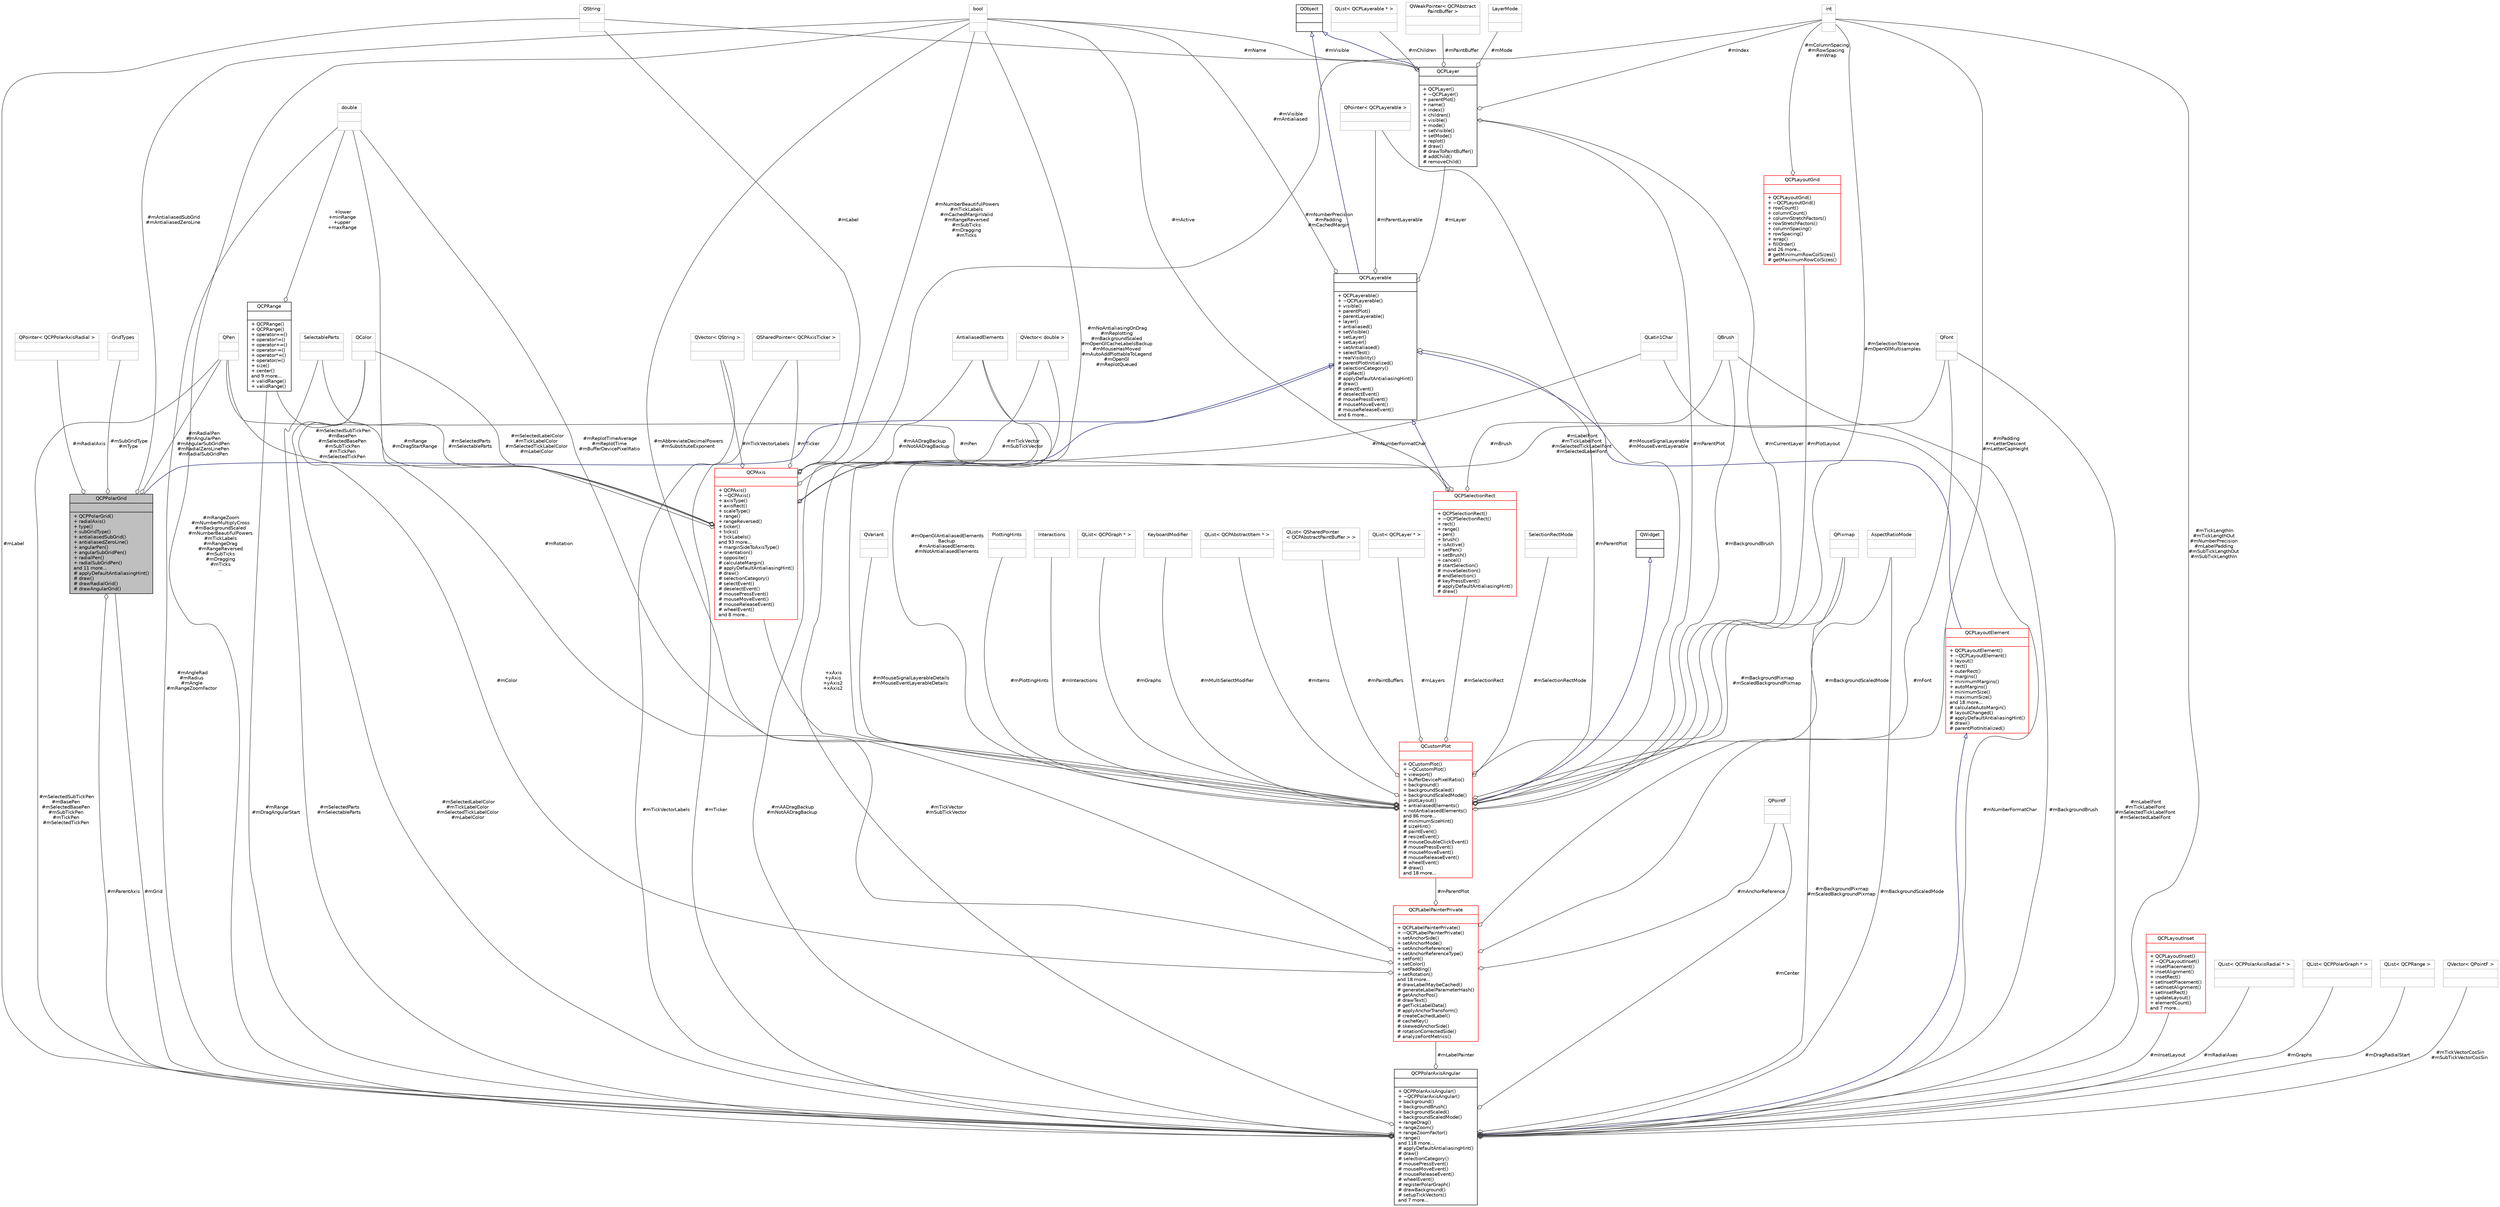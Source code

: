 digraph "QCPPolarGrid"
{
 // LATEX_PDF_SIZE
  edge [fontname="Helvetica",fontsize="10",labelfontname="Helvetica",labelfontsize="10"];
  node [fontname="Helvetica",fontsize="10",shape=record];
  Node1 [label="{QCPPolarGrid\n||+ QCPPolarGrid()\l+ radialAxis()\l+ type()\l+ subGridType()\l+ antialiasedSubGrid()\l+ antialiasedZeroLine()\l+ angularPen()\l+ angularSubGridPen()\l+ radialPen()\l+ radialSubGridPen()\land 11 more...\l# applyDefaultAntialiasingHint()\l# draw()\l# drawRadialGrid()\l# drawAngularGrid()\l}",height=0.2,width=0.4,color="black", fillcolor="grey75", style="filled", fontcolor="black",tooltip="The grid in both angular and radial dimensions for polar plots."];
  Node2 -> Node1 [dir="back",color="midnightblue",fontsize="10",style="solid",arrowtail="onormal",fontname="Helvetica"];
  Node2 [label="{QCPLayerable\n||+ QCPLayerable()\l+ ~QCPLayerable()\l+ visible()\l+ parentPlot()\l+ parentLayerable()\l+ layer()\l+ antialiased()\l+ setVisible()\l+ setLayer()\l+ setLayer()\l+ setAntialiased()\l+ selectTest()\l+ realVisibility()\l# parentPlotInitialized()\l# selectionCategory()\l# clipRect()\l# applyDefaultAntialiasingHint()\l# draw()\l# selectEvent()\l# deselectEvent()\l# mousePressEvent()\l# mouseMoveEvent()\l# mouseReleaseEvent()\land 6 more...\l}",height=0.2,width=0.4,color="black", fillcolor="white", style="filled",URL="$classQCPLayerable.html",tooltip="Base class for all drawable objects."];
  Node3 -> Node2 [dir="back",color="midnightblue",fontsize="10",style="solid",arrowtail="onormal",fontname="Helvetica"];
  Node3 [label="{QObject\n||}",height=0.2,width=0.4,color="black", fillcolor="white", style="filled",URL="$classQObject.html",tooltip=" "];
  Node4 -> Node2 [color="grey25",fontsize="10",style="solid",label=" #mLayer" ,arrowhead="odiamond",fontname="Helvetica"];
  Node4 [label="{QCPLayer\n||+ QCPLayer()\l+ ~QCPLayer()\l+ parentPlot()\l+ name()\l+ index()\l+ children()\l+ visible()\l+ mode()\l+ setVisible()\l+ setMode()\l+ replot()\l# draw()\l# drawToPaintBuffer()\l# addChild()\l# removeChild()\l}",height=0.2,width=0.4,color="black", fillcolor="white", style="filled",URL="$classQCPLayer.html",tooltip="A layer that may contain objects, to control the rendering order."];
  Node3 -> Node4 [dir="back",color="midnightblue",fontsize="10",style="solid",arrowtail="onormal",fontname="Helvetica"];
  Node5 -> Node4 [color="grey25",fontsize="10",style="solid",label=" #mName" ,arrowhead="odiamond",fontname="Helvetica"];
  Node5 [label="{QString\n||}",height=0.2,width=0.4,color="grey75", fillcolor="white", style="filled",tooltip=" "];
  Node6 -> Node4 [color="grey25",fontsize="10",style="solid",label=" #mIndex" ,arrowhead="odiamond",fontname="Helvetica"];
  Node6 [label="{int\n||}",height=0.2,width=0.4,color="grey75", fillcolor="white", style="filled",tooltip=" "];
  Node7 -> Node4 [color="grey25",fontsize="10",style="solid",label=" #mPaintBuffer" ,arrowhead="odiamond",fontname="Helvetica"];
  Node7 [label="{QWeakPointer\< QCPAbstract\lPaintBuffer \>\n||}",height=0.2,width=0.4,color="grey75", fillcolor="white", style="filled",tooltip=" "];
  Node8 -> Node4 [color="grey25",fontsize="10",style="solid",label=" #mVisible" ,arrowhead="odiamond",fontname="Helvetica"];
  Node8 [label="{bool\n||}",height=0.2,width=0.4,color="grey75", fillcolor="white", style="filled",tooltip=" "];
  Node9 -> Node4 [color="grey25",fontsize="10",style="solid",label=" #mParentPlot" ,arrowhead="odiamond",fontname="Helvetica"];
  Node9 [label="{QCustomPlot\n||+ QCustomPlot()\l+ ~QCustomPlot()\l+ viewport()\l+ bufferDevicePixelRatio()\l+ background()\l+ backgroundScaled()\l+ backgroundScaledMode()\l+ plotLayout()\l+ antialiasedElements()\l+ notAntialiasedElements()\land 86 more...\l# minimumSizeHint()\l# sizeHint()\l# paintEvent()\l# resizeEvent()\l# mouseDoubleClickEvent()\l# mousePressEvent()\l# mouseMoveEvent()\l# mouseReleaseEvent()\l# wheelEvent()\l# draw()\land 18 more...\l}",height=0.2,width=0.4,color="red", fillcolor="white", style="filled",URL="$classQCustomPlot.html",tooltip="The central class of the library. This is the QWidget which displays the plot and interacts with the ..."];
  Node10 -> Node9 [dir="back",color="midnightblue",fontsize="10",style="solid",arrowtail="onormal",fontname="Helvetica"];
  Node10 [label="{QWidget\n||}",height=0.2,width=0.4,color="black", fillcolor="white", style="filled",URL="$classQWidget.html",tooltip=" "];
  Node4 -> Node9 [color="grey25",fontsize="10",style="solid",label=" #mCurrentLayer" ,arrowhead="odiamond",fontname="Helvetica"];
  Node11 -> Node9 [color="grey25",fontsize="10",style="solid",label=" #mPlotLayout" ,arrowhead="odiamond",fontname="Helvetica"];
  Node11 [label="{QCPLayoutGrid\n||+ QCPLayoutGrid()\l+ ~QCPLayoutGrid()\l+ rowCount()\l+ columnCount()\l+ columnStretchFactors()\l+ rowStretchFactors()\l+ columnSpacing()\l+ rowSpacing()\l+ wrap()\l+ fillOrder()\land 26 more...\l# getMinimumRowColSizes()\l# getMaximumRowColSizes()\l}",height=0.2,width=0.4,color="red", fillcolor="white", style="filled",URL="$classQCPLayoutGrid.html",tooltip="A layout that arranges child elements in a grid."];
  Node6 -> Node11 [color="grey25",fontsize="10",style="solid",label=" #mColumnSpacing\n#mRowSpacing\n#mWrap" ,arrowhead="odiamond",fontname="Helvetica"];
  Node23 -> Node9 [color="grey25",fontsize="10",style="solid",label=" #mMouseSignalLayerableDetails\n#mMouseEventLayerableDetails" ,arrowhead="odiamond",fontname="Helvetica"];
  Node23 [label="{QVariant\n||}",height=0.2,width=0.4,color="grey75", fillcolor="white", style="filled",tooltip=" "];
  Node24 -> Node9 [color="grey25",fontsize="10",style="solid",label=" #mPlottingHints" ,arrowhead="odiamond",fontname="Helvetica"];
  Node24 [label="{PlottingHints\n||}",height=0.2,width=0.4,color="grey75", fillcolor="white", style="filled",tooltip=" "];
  Node25 -> Node9 [color="grey25",fontsize="10",style="solid",label=" #mInteractions" ,arrowhead="odiamond",fontname="Helvetica"];
  Node25 [label="{Interactions\n||}",height=0.2,width=0.4,color="grey75", fillcolor="white", style="filled",tooltip=" "];
  Node26 -> Node9 [color="grey25",fontsize="10",style="solid",label=" #mReplotTimeAverage\n#mReplotTime\n#mBufferDevicePixelRatio" ,arrowhead="odiamond",fontname="Helvetica"];
  Node26 [label="{double\n||}",height=0.2,width=0.4,color="grey75", fillcolor="white", style="filled",tooltip=" "];
  Node27 -> Node9 [color="grey25",fontsize="10",style="solid",label=" #mSelectionRect" ,arrowhead="odiamond",fontname="Helvetica"];
  Node27 [label="{QCPSelectionRect\n||+ QCPSelectionRect()\l+ ~QCPSelectionRect()\l+ rect()\l+ range()\l+ pen()\l+ brush()\l+ isActive()\l+ setPen()\l+ setBrush()\l+ cancel()\l# startSelection()\l# moveSelection()\l# endSelection()\l# keyPressEvent()\l# applyDefaultAntialiasingHint()\l# draw()\l}",height=0.2,width=0.4,color="red", fillcolor="white", style="filled",URL="$classQCPSelectionRect.html",tooltip="Provides rect/rubber-band data selection and range zoom interaction."];
  Node2 -> Node27 [dir="back",color="midnightblue",fontsize="10",style="solid",arrowtail="onormal",fontname="Helvetica"];
  Node28 -> Node27 [color="grey25",fontsize="10",style="solid",label=" #mPen" ,arrowhead="odiamond",fontname="Helvetica"];
  Node28 [label="{QPen\n||}",height=0.2,width=0.4,color="grey75", fillcolor="white", style="filled",tooltip=" "];
  Node8 -> Node27 [color="grey25",fontsize="10",style="solid",label=" #mActive" ,arrowhead="odiamond",fontname="Helvetica"];
  Node29 -> Node27 [color="grey25",fontsize="10",style="solid",label=" #mBrush" ,arrowhead="odiamond",fontname="Helvetica"];
  Node29 [label="{QBrush\n||}",height=0.2,width=0.4,color="grey75", fillcolor="white", style="filled",tooltip=" "];
  Node30 -> Node9 [color="grey25",fontsize="10",style="solid",label=" #mGraphs" ,arrowhead="odiamond",fontname="Helvetica"];
  Node30 [label="{QList\< QCPGraph * \>\n||}",height=0.2,width=0.4,color="grey75", fillcolor="white", style="filled",tooltip=" "];
  Node31 -> Node9 [color="grey25",fontsize="10",style="solid",label=" #mMultiSelectModifier" ,arrowhead="odiamond",fontname="Helvetica"];
  Node31 [label="{KeyboardModifier\n||}",height=0.2,width=0.4,color="grey75", fillcolor="white", style="filled",tooltip=" "];
  Node32 -> Node9 [color="grey25",fontsize="10",style="solid",label=" #mItems" ,arrowhead="odiamond",fontname="Helvetica"];
  Node32 [label="{QList\< QCPAbstractItem * \>\n||}",height=0.2,width=0.4,color="grey75", fillcolor="white", style="filled",tooltip=" "];
  Node33 -> Node9 [color="grey25",fontsize="10",style="solid",label=" #mPaintBuffers" ,arrowhead="odiamond",fontname="Helvetica"];
  Node33 [label="{QList\< QSharedPointer\l\< QCPAbstractPaintBuffer \> \>\n||}",height=0.2,width=0.4,color="grey75", fillcolor="white", style="filled",tooltip=" "];
  Node34 -> Node9 [color="grey25",fontsize="10",style="solid",label=" +xAxis\n+yAxis\n+yAxis2\n+xAxis2" ,arrowhead="odiamond",fontname="Helvetica"];
  Node34 [label="{QCPAxis\n||+ QCPAxis()\l+ ~QCPAxis()\l+ axisType()\l+ axisRect()\l+ scaleType()\l+ range()\l+ rangeReversed()\l+ ticker()\l+ ticks()\l+ tickLabels()\land 93 more...\l+ marginSideToAxisType()\l+ orientation()\l+ opposite()\l# calculateMargin()\l# applyDefaultAntialiasingHint()\l# draw()\l# selectionCategory()\l# selectEvent()\l# deselectEvent()\l# mousePressEvent()\l# mouseMoveEvent()\l# mouseReleaseEvent()\l# wheelEvent()\land 8 more...\l}",height=0.2,width=0.4,color="red", fillcolor="white", style="filled",URL="$classQCPAxis.html",tooltip="Manages a single axis inside a QCustomPlot."];
  Node2 -> Node34 [dir="back",color="midnightblue",fontsize="10",style="solid",arrowtail="onormal",fontname="Helvetica"];
  Node36 -> Node34 [color="grey25",fontsize="10",style="solid",label=" #mSelectedParts\n#mSelectableParts" ,arrowhead="odiamond",fontname="Helvetica"];
  Node36 [label="{SelectableParts\n||}",height=0.2,width=0.4,color="grey75", fillcolor="white", style="filled",tooltip=" "];
  Node37 -> Node34 [color="grey25",fontsize="10",style="solid",label=" #mTickVectorLabels" ,arrowhead="odiamond",fontname="Helvetica"];
  Node37 [label="{QVector\< QString \>\n||}",height=0.2,width=0.4,color="grey75", fillcolor="white", style="filled",tooltip=" "];
  Node38 -> Node34 [color="grey25",fontsize="10",style="solid",label=" #mRange\n#mDragStartRange" ,arrowhead="odiamond",fontname="Helvetica"];
  Node38 [label="{QCPRange\n||+ QCPRange()\l+ QCPRange()\l+ operator==()\l+ operator!=()\l+ operator+=()\l+ operator-=()\l+ operator*=()\l+ operator/=()\l+ size()\l+ center()\land 9 more...\l+ validRange()\l+ validRange()\l}",height=0.2,width=0.4,color="black", fillcolor="white", style="filled",URL="$classQCPRange.html",tooltip="Represents the range an axis is encompassing."];
  Node26 -> Node38 [color="grey25",fontsize="10",style="solid",label=" +lower\n+minRange\n+upper\n+maxRange" ,arrowhead="odiamond",fontname="Helvetica"];
  Node39 -> Node34 [color="grey25",fontsize="10",style="solid",label=" #mSelectedLabelColor\n#mTickLabelColor\n#mSelectedTickLabelColor\n#mLabelColor" ,arrowhead="odiamond",fontname="Helvetica"];
  Node39 [label="{QColor\n||}",height=0.2,width=0.4,color="grey75", fillcolor="white", style="filled",tooltip=" "];
  Node5 -> Node34 [color="grey25",fontsize="10",style="solid",label=" #mLabel" ,arrowhead="odiamond",fontname="Helvetica"];
  Node45 -> Node34 [color="grey25",fontsize="10",style="solid",label=" #mTickVector\n#mSubTickVector" ,arrowhead="odiamond",fontname="Helvetica"];
  Node45 [label="{QVector\< double \>\n||}",height=0.2,width=0.4,color="grey75", fillcolor="white", style="filled",tooltip=" "];
  Node28 -> Node34 [color="grey25",fontsize="10",style="solid",label=" #mSelectedSubTickPen\n#mBasePen\n#mSelectedBasePen\n#mSubTickPen\n#mTickPen\n#mSelectedTickPen" ,arrowhead="odiamond",fontname="Helvetica"];
  Node47 -> Node34 [color="grey25",fontsize="10",style="solid",label=" #mLabelFont\n#mTickLabelFont\n#mSelectedTickLabelFont\n#mSelectedLabelFont" ,arrowhead="odiamond",fontname="Helvetica"];
  Node47 [label="{QFont\n||}",height=0.2,width=0.4,color="grey75", fillcolor="white", style="filled",tooltip=" "];
  Node6 -> Node34 [color="grey25",fontsize="10",style="solid",label=" #mNumberPrecision\n#mPadding\n#mCachedMargin" ,arrowhead="odiamond",fontname="Helvetica"];
  Node64 -> Node34 [color="grey25",fontsize="10",style="solid",label=" #mNumberFormatChar" ,arrowhead="odiamond",fontname="Helvetica"];
  Node64 [label="{QLatin1Char\n||}",height=0.2,width=0.4,color="grey75", fillcolor="white", style="filled",tooltip=" "];
  Node8 -> Node34 [color="grey25",fontsize="10",style="solid",label=" #mNumberBeautifulPowers\n#mTickLabels\n#mCachedMarginValid\n#mRangeReversed\n#mSubTicks\n#mDragging\n#mTicks" ,arrowhead="odiamond",fontname="Helvetica"];
  Node59 -> Node34 [color="grey25",fontsize="10",style="solid",label=" #mAADragBackup\n#mNotAADragBackup" ,arrowhead="odiamond",fontname="Helvetica"];
  Node59 [label="{AntialiasedElements\n||}",height=0.2,width=0.4,color="grey75", fillcolor="white", style="filled",tooltip=" "];
  Node65 -> Node34 [color="grey25",fontsize="10",style="solid",label=" #mTicker" ,arrowhead="odiamond",fontname="Helvetica"];
  Node65 [label="{QSharedPointer\< QCPAxisTicker \>\n||}",height=0.2,width=0.4,color="grey75", fillcolor="white", style="filled",tooltip=" "];
  Node66 -> Node9 [color="grey25",fontsize="10",style="solid",label=" #mLayers" ,arrowhead="odiamond",fontname="Helvetica"];
  Node66 [label="{QList\< QCPLayer * \>\n||}",height=0.2,width=0.4,color="grey75", fillcolor="white", style="filled",tooltip=" "];
  Node67 -> Node9 [color="grey25",fontsize="10",style="solid",label=" #mSelectionRectMode" ,arrowhead="odiamond",fontname="Helvetica"];
  Node67 [label="{SelectionRectMode\n||}",height=0.2,width=0.4,color="grey75", fillcolor="white", style="filled",tooltip=" "];
  Node58 -> Node9 [color="grey25",fontsize="10",style="solid",label=" #mBackgroundPixmap\n#mScaledBackgroundPixmap" ,arrowhead="odiamond",fontname="Helvetica"];
  Node58 [label="{QPixmap\n||}",height=0.2,width=0.4,color="grey75", fillcolor="white", style="filled",tooltip=" "];
  Node68 -> Node9 [color="grey25",fontsize="10",style="solid",label=" #mMouseSignalLayerable\n#mMouseEventLayerable" ,arrowhead="odiamond",fontname="Helvetica"];
  Node68 [label="{QPointer\< QCPLayerable \>\n||}",height=0.2,width=0.4,color="grey75", fillcolor="white", style="filled",tooltip=" "];
  Node6 -> Node9 [color="grey25",fontsize="10",style="solid",label=" #mSelectionTolerance\n#mOpenGlMultisamples" ,arrowhead="odiamond",fontname="Helvetica"];
  Node8 -> Node9 [color="grey25",fontsize="10",style="solid",label=" #mNoAntialiasingOnDrag\n#mReplotting\n#mBackgroundScaled\n#mOpenGlCacheLabelsBackup\n#mMouseHasMoved\n#mAutoAddPlottableToLegend\n#mOpenGl\n#mReplotQueued" ,arrowhead="odiamond",fontname="Helvetica"];
  Node29 -> Node9 [color="grey25",fontsize="10",style="solid",label=" #mBackgroundBrush" ,arrowhead="odiamond",fontname="Helvetica"];
  Node59 -> Node9 [color="grey25",fontsize="10",style="solid",label=" #mOpenGlAntialiasedElements\lBackup\n#mAntialiasedElements\n#mNotAntialiasedElements" ,arrowhead="odiamond",fontname="Helvetica"];
  Node61 -> Node9 [color="grey25",fontsize="10",style="solid",label=" #mBackgroundScaledMode" ,arrowhead="odiamond",fontname="Helvetica"];
  Node61 [label="{AspectRatioMode\n||}",height=0.2,width=0.4,color="grey75", fillcolor="white", style="filled",tooltip=" "];
  Node72 -> Node4 [color="grey25",fontsize="10",style="solid",label=" #mMode" ,arrowhead="odiamond",fontname="Helvetica"];
  Node72 [label="{LayerMode\n||}",height=0.2,width=0.4,color="grey75", fillcolor="white", style="filled",tooltip=" "];
  Node73 -> Node4 [color="grey25",fontsize="10",style="solid",label=" #mChildren" ,arrowhead="odiamond",fontname="Helvetica"];
  Node73 [label="{QList\< QCPLayerable * \>\n||}",height=0.2,width=0.4,color="grey75", fillcolor="white", style="filled",tooltip=" "];
  Node68 -> Node2 [color="grey25",fontsize="10",style="solid",label=" #mParentLayerable" ,arrowhead="odiamond",fontname="Helvetica"];
  Node8 -> Node2 [color="grey25",fontsize="10",style="solid",label=" #mVisible\n#mAntialiased" ,arrowhead="odiamond",fontname="Helvetica"];
  Node9 -> Node2 [color="grey25",fontsize="10",style="solid",label=" #mParentPlot" ,arrowhead="odiamond",fontname="Helvetica"];
  Node74 -> Node1 [color="grey25",fontsize="10",style="solid",label=" #mParentAxis" ,arrowhead="odiamond",fontname="Helvetica"];
  Node74 [label="{QCPPolarAxisAngular\n||+ QCPPolarAxisAngular()\l+ ~QCPPolarAxisAngular()\l+ background()\l+ backgroundBrush()\l+ backgroundScaled()\l+ backgroundScaledMode()\l+ rangeDrag()\l+ rangeZoom()\l+ rangeZoomFactor()\l+ range()\land 118 more...\l# applyDefaultAntialiasingHint()\l# draw()\l# selectionCategory()\l# mousePressEvent()\l# mouseMoveEvent()\l# mouseReleaseEvent()\l# wheelEvent()\l# registerPolarGraph()\l# drawBackground()\l# setupTickVectors()\land 7 more...\l}",height=0.2,width=0.4,color="black", fillcolor="white", style="filled",URL="$classQCPPolarAxisAngular.html",tooltip="The main container for polar plots, representing the angular axis as a circle."];
  Node13 -> Node74 [dir="back",color="midnightblue",fontsize="10",style="solid",arrowtail="onormal",fontname="Helvetica"];
  Node13 [label="{QCPLayoutElement\n||+ QCPLayoutElement()\l+ ~QCPLayoutElement()\l+ layout()\l+ rect()\l+ outerRect()\l+ margins()\l+ minimumMargins()\l+ autoMargins()\l+ minimumSize()\l+ maximumSize()\land 18 more...\l# calculateAutoMargin()\l# layoutChanged()\l# applyDefaultAntialiasingHint()\l# draw()\l# parentPlotInitialized()\l}",height=0.2,width=0.4,color="red", fillcolor="white", style="filled",URL="$classQCPLayoutElement.html",tooltip="The abstract base class for all objects that form the layout system."];
  Node2 -> Node13 [dir="back",color="midnightblue",fontsize="10",style="solid",arrowtail="onormal",fontname="Helvetica"];
  Node36 -> Node74 [color="grey25",fontsize="10",style="solid",label=" #mSelectedParts\n#mSelectableParts" ,arrowhead="odiamond",fontname="Helvetica"];
  Node51 -> Node74 [color="grey25",fontsize="10",style="solid",label=" #mInsetLayout" ,arrowhead="odiamond",fontname="Helvetica"];
  Node51 [label="{QCPLayoutInset\n||+ QCPLayoutInset()\l+ ~QCPLayoutInset()\l+ insetPlacement()\l+ insetAlignment()\l+ insetRect()\l+ setInsetPlacement()\l+ setInsetAlignment()\l+ setInsetRect()\l+ updateLayout()\l+ elementCount()\land 7 more...\l}",height=0.2,width=0.4,color="red", fillcolor="white", style="filled",URL="$classQCPLayoutInset.html",tooltip="A layout that places child elements aligned to the border or arbitrarily positioned."];
  Node37 -> Node74 [color="grey25",fontsize="10",style="solid",label=" #mTickVectorLabels" ,arrowhead="odiamond",fontname="Helvetica"];
  Node38 -> Node74 [color="grey25",fontsize="10",style="solid",label=" #mRange\n#mDragAngularStart" ,arrowhead="odiamond",fontname="Helvetica"];
  Node75 -> Node74 [color="grey25",fontsize="10",style="solid",label=" #mRadialAxes" ,arrowhead="odiamond",fontname="Helvetica"];
  Node75 [label="{QList\< QCPPolarAxisRadial * \>\n||}",height=0.2,width=0.4,color="grey75", fillcolor="white", style="filled",tooltip=" "];
  Node26 -> Node74 [color="grey25",fontsize="10",style="solid",label=" #mAngleRad\n#mRadius\n#mAngle\n#mRangeZoomFactor" ,arrowhead="odiamond",fontname="Helvetica"];
  Node76 -> Node74 [color="grey25",fontsize="10",style="solid",label=" #mLabelPainter" ,arrowhead="odiamond",fontname="Helvetica"];
  Node76 [label="{QCPLabelPainterPrivate\n||+ QCPLabelPainterPrivate()\l+ ~QCPLabelPainterPrivate()\l+ setAnchorSide()\l+ setAnchorMode()\l+ setAnchorReference()\l+ setAnchorReferenceType()\l+ setFont()\l+ setColor()\l+ setPadding()\l+ setRotation()\land 18 more...\l# drawLabelMaybeCached()\l# generateLabelParameterHash()\l# getAnchorPos()\l# drawText()\l# getTickLabelData()\l# applyAnchorTransform()\l# createCachedLabel()\l# cacheKey()\l# skewedAnchorSide()\l# rotationCorrectedSide()\l# analyzeFontMetrics()\l}",height=0.2,width=0.4,color="red", fillcolor="white", style="filled",URL="$classQCPLabelPainterPrivate.html",tooltip=" "];
  Node26 -> Node76 [color="grey25",fontsize="10",style="solid",label=" #mRotation" ,arrowhead="odiamond",fontname="Helvetica"];
  Node39 -> Node76 [color="grey25",fontsize="10",style="solid",label=" #mColor" ,arrowhead="odiamond",fontname="Helvetica"];
  Node77 -> Node76 [color="grey25",fontsize="10",style="solid",label=" #mAnchorReference" ,arrowhead="odiamond",fontname="Helvetica"];
  Node77 [label="{QPointF\n||}",height=0.2,width=0.4,color="grey75", fillcolor="white", style="filled",tooltip=" "];
  Node6 -> Node76 [color="grey25",fontsize="10",style="solid",label=" #mPadding\n#mLetterDescent\n#mLetterCapHeight" ,arrowhead="odiamond",fontname="Helvetica"];
  Node47 -> Node76 [color="grey25",fontsize="10",style="solid",label=" #mFont" ,arrowhead="odiamond",fontname="Helvetica"];
  Node8 -> Node76 [color="grey25",fontsize="10",style="solid",label=" #mAbbreviateDecimalPowers\n#mSubstituteExponent" ,arrowhead="odiamond",fontname="Helvetica"];
  Node9 -> Node76 [color="grey25",fontsize="10",style="solid",label=" #mParentPlot" ,arrowhead="odiamond",fontname="Helvetica"];
  Node77 -> Node74 [color="grey25",fontsize="10",style="solid",label=" #mCenter" ,arrowhead="odiamond",fontname="Helvetica"];
  Node39 -> Node74 [color="grey25",fontsize="10",style="solid",label=" #mSelectedLabelColor\n#mTickLabelColor\n#mSelectedTickLabelColor\n#mLabelColor" ,arrowhead="odiamond",fontname="Helvetica"];
  Node5 -> Node74 [color="grey25",fontsize="10",style="solid",label=" #mLabel" ,arrowhead="odiamond",fontname="Helvetica"];
  Node45 -> Node74 [color="grey25",fontsize="10",style="solid",label=" #mTickVector\n#mSubTickVector" ,arrowhead="odiamond",fontname="Helvetica"];
  Node1 -> Node74 [color="grey25",fontsize="10",style="solid",label=" #mGrid" ,arrowhead="odiamond",fontname="Helvetica"];
  Node28 -> Node74 [color="grey25",fontsize="10",style="solid",label=" #mSelectedSubTickPen\n#mBasePen\n#mSelectedBasePen\n#mSubTickPen\n#mTickPen\n#mSelectedTickPen" ,arrowhead="odiamond",fontname="Helvetica"];
  Node58 -> Node74 [color="grey25",fontsize="10",style="solid",label=" #mBackgroundPixmap\n#mScaledBackgroundPixmap" ,arrowhead="odiamond",fontname="Helvetica"];
  Node47 -> Node74 [color="grey25",fontsize="10",style="solid",label=" #mLabelFont\n#mTickLabelFont\n#mSelectedTickLabelFont\n#mSelectedLabelFont" ,arrowhead="odiamond",fontname="Helvetica"];
  Node6 -> Node74 [color="grey25",fontsize="10",style="solid",label=" #mTickLengthIn\n#mTickLengthOut\n#mNumberPrecision\n#mLabelPadding\n#mSubTickLengthOut\n#mSubTickLengthIn" ,arrowhead="odiamond",fontname="Helvetica"];
  Node84 -> Node74 [color="grey25",fontsize="10",style="solid",label=" #mGraphs" ,arrowhead="odiamond",fontname="Helvetica"];
  Node84 [label="{QList\< QCPPolarGraph * \>\n||}",height=0.2,width=0.4,color="grey75", fillcolor="white", style="filled",tooltip=" "];
  Node64 -> Node74 [color="grey25",fontsize="10",style="solid",label=" #mNumberFormatChar" ,arrowhead="odiamond",fontname="Helvetica"];
  Node8 -> Node74 [color="grey25",fontsize="10",style="solid",label=" #mRangeZoom\n#mNumberMultiplyCross\n#mBackgroundScaled\n#mNumberBeautifulPowers\n#mTickLabels\n#mRangeDrag\n#mRangeReversed\n#mSubTicks\n#mDragging\n#mTicks\n..." ,arrowhead="odiamond",fontname="Helvetica"];
  Node59 -> Node74 [color="grey25",fontsize="10",style="solid",label=" #mAADragBackup\n#mNotAADragBackup" ,arrowhead="odiamond",fontname="Helvetica"];
  Node65 -> Node74 [color="grey25",fontsize="10",style="solid",label=" #mTicker" ,arrowhead="odiamond",fontname="Helvetica"];
  Node29 -> Node74 [color="grey25",fontsize="10",style="solid",label=" #mBackgroundBrush" ,arrowhead="odiamond",fontname="Helvetica"];
  Node61 -> Node74 [color="grey25",fontsize="10",style="solid",label=" #mBackgroundScaledMode" ,arrowhead="odiamond",fontname="Helvetica"];
  Node62 -> Node74 [color="grey25",fontsize="10",style="solid",label=" #mDragRadialStart" ,arrowhead="odiamond",fontname="Helvetica"];
  Node62 [label="{QList\< QCPRange \>\n||}",height=0.2,width=0.4,color="grey75", fillcolor="white", style="filled",tooltip=" "];
  Node85 -> Node74 [color="grey25",fontsize="10",style="solid",label=" #mTickVectorCosSin\n#mSubTickVectorCosSin" ,arrowhead="odiamond",fontname="Helvetica"];
  Node85 [label="{QVector\< QPointF \>\n||}",height=0.2,width=0.4,color="grey75", fillcolor="white", style="filled",tooltip=" "];
  Node86 -> Node1 [color="grey25",fontsize="10",style="solid",label=" #mSubGridType\n#mType" ,arrowhead="odiamond",fontname="Helvetica"];
  Node86 [label="{GridTypes\n||}",height=0.2,width=0.4,color="grey75", fillcolor="white", style="filled",tooltip=" "];
  Node28 -> Node1 [color="grey25",fontsize="10",style="solid",label=" #mRadialPen\n#mAngularPen\n#mAngularSubGridPen\n#mRadialZeroLinePen\n#mRadialSubGridPen" ,arrowhead="odiamond",fontname="Helvetica"];
  Node8 -> Node1 [color="grey25",fontsize="10",style="solid",label=" #mAntialiasedSubGrid\n#mAntialiasedZeroLine" ,arrowhead="odiamond",fontname="Helvetica"];
  Node87 -> Node1 [color="grey25",fontsize="10",style="solid",label=" #mRadialAxis" ,arrowhead="odiamond",fontname="Helvetica"];
  Node87 [label="{QPointer\< QCPPolarAxisRadial \>\n||}",height=0.2,width=0.4,color="grey75", fillcolor="white", style="filled",tooltip=" "];
}
